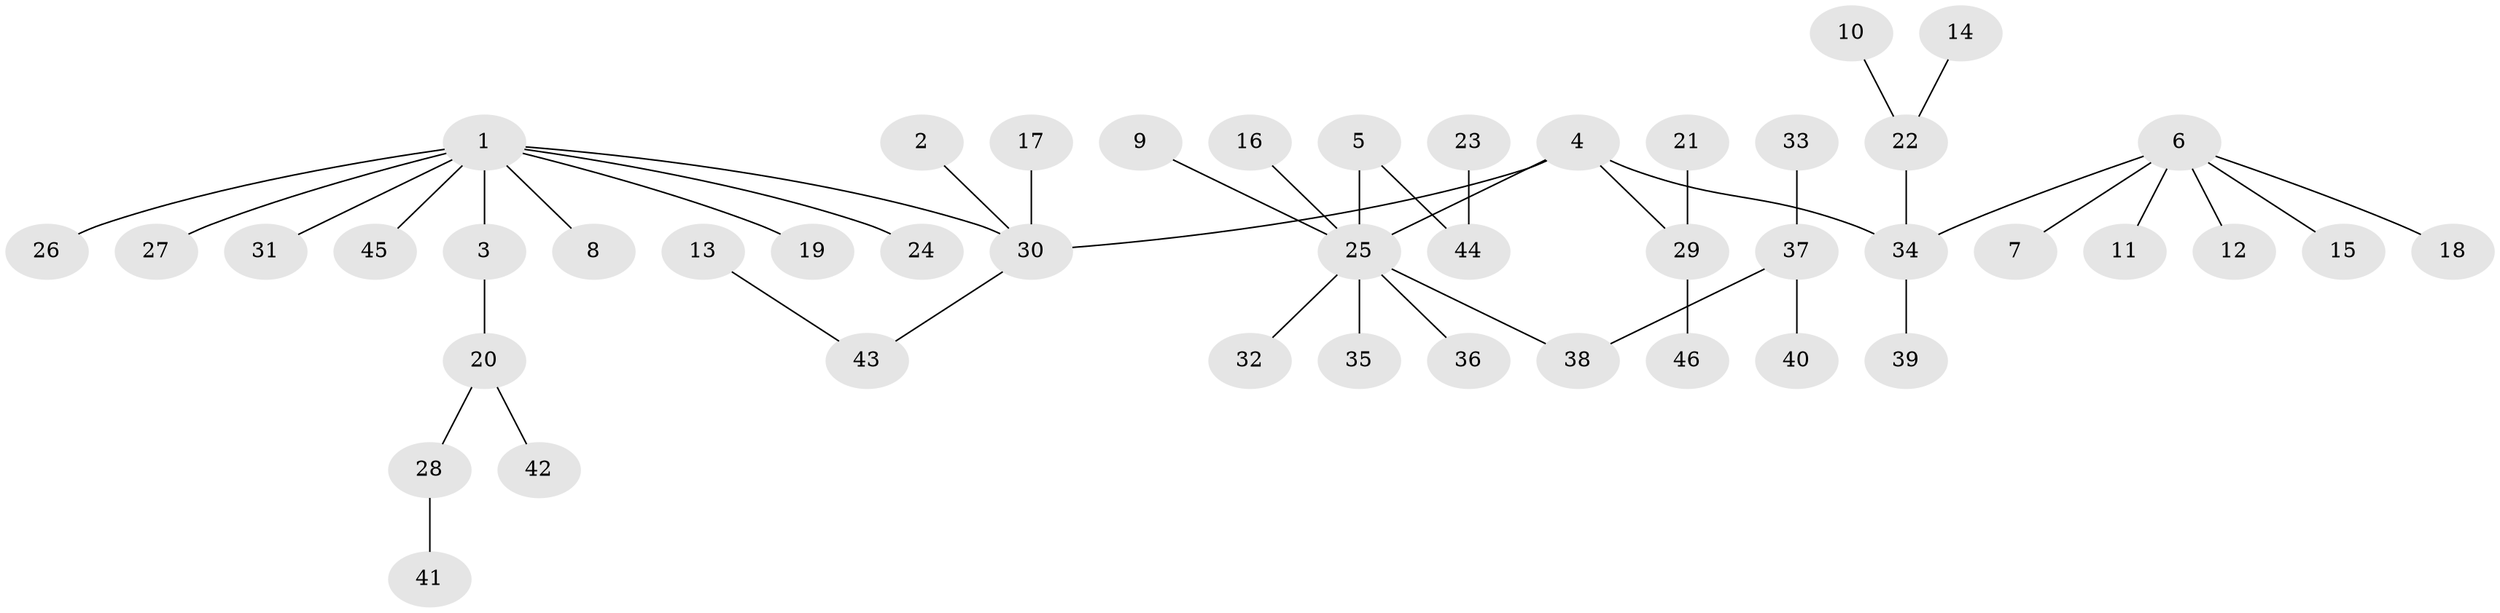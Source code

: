 // original degree distribution, {6: 0.043478260869565216, 1: 0.5, 2: 0.2717391304347826, 4: 0.09782608695652174, 3: 0.07608695652173914, 5: 0.010869565217391304}
// Generated by graph-tools (version 1.1) at 2025/26/03/09/25 03:26:29]
// undirected, 46 vertices, 45 edges
graph export_dot {
graph [start="1"]
  node [color=gray90,style=filled];
  1;
  2;
  3;
  4;
  5;
  6;
  7;
  8;
  9;
  10;
  11;
  12;
  13;
  14;
  15;
  16;
  17;
  18;
  19;
  20;
  21;
  22;
  23;
  24;
  25;
  26;
  27;
  28;
  29;
  30;
  31;
  32;
  33;
  34;
  35;
  36;
  37;
  38;
  39;
  40;
  41;
  42;
  43;
  44;
  45;
  46;
  1 -- 3 [weight=1.0];
  1 -- 8 [weight=1.0];
  1 -- 19 [weight=1.0];
  1 -- 24 [weight=1.0];
  1 -- 26 [weight=1.0];
  1 -- 27 [weight=1.0];
  1 -- 30 [weight=1.0];
  1 -- 31 [weight=1.0];
  1 -- 45 [weight=1.0];
  2 -- 30 [weight=1.0];
  3 -- 20 [weight=1.0];
  4 -- 25 [weight=1.0];
  4 -- 29 [weight=1.0];
  4 -- 30 [weight=1.0];
  4 -- 34 [weight=1.0];
  5 -- 25 [weight=1.0];
  5 -- 44 [weight=1.0];
  6 -- 7 [weight=1.0];
  6 -- 11 [weight=1.0];
  6 -- 12 [weight=1.0];
  6 -- 15 [weight=1.0];
  6 -- 18 [weight=1.0];
  6 -- 34 [weight=1.0];
  9 -- 25 [weight=1.0];
  10 -- 22 [weight=1.0];
  13 -- 43 [weight=1.0];
  14 -- 22 [weight=1.0];
  16 -- 25 [weight=1.0];
  17 -- 30 [weight=1.0];
  20 -- 28 [weight=1.0];
  20 -- 42 [weight=1.0];
  21 -- 29 [weight=1.0];
  22 -- 34 [weight=1.0];
  23 -- 44 [weight=1.0];
  25 -- 32 [weight=1.0];
  25 -- 35 [weight=1.0];
  25 -- 36 [weight=1.0];
  25 -- 38 [weight=1.0];
  28 -- 41 [weight=1.0];
  29 -- 46 [weight=1.0];
  30 -- 43 [weight=1.0];
  33 -- 37 [weight=1.0];
  34 -- 39 [weight=1.0];
  37 -- 38 [weight=1.0];
  37 -- 40 [weight=1.0];
}
